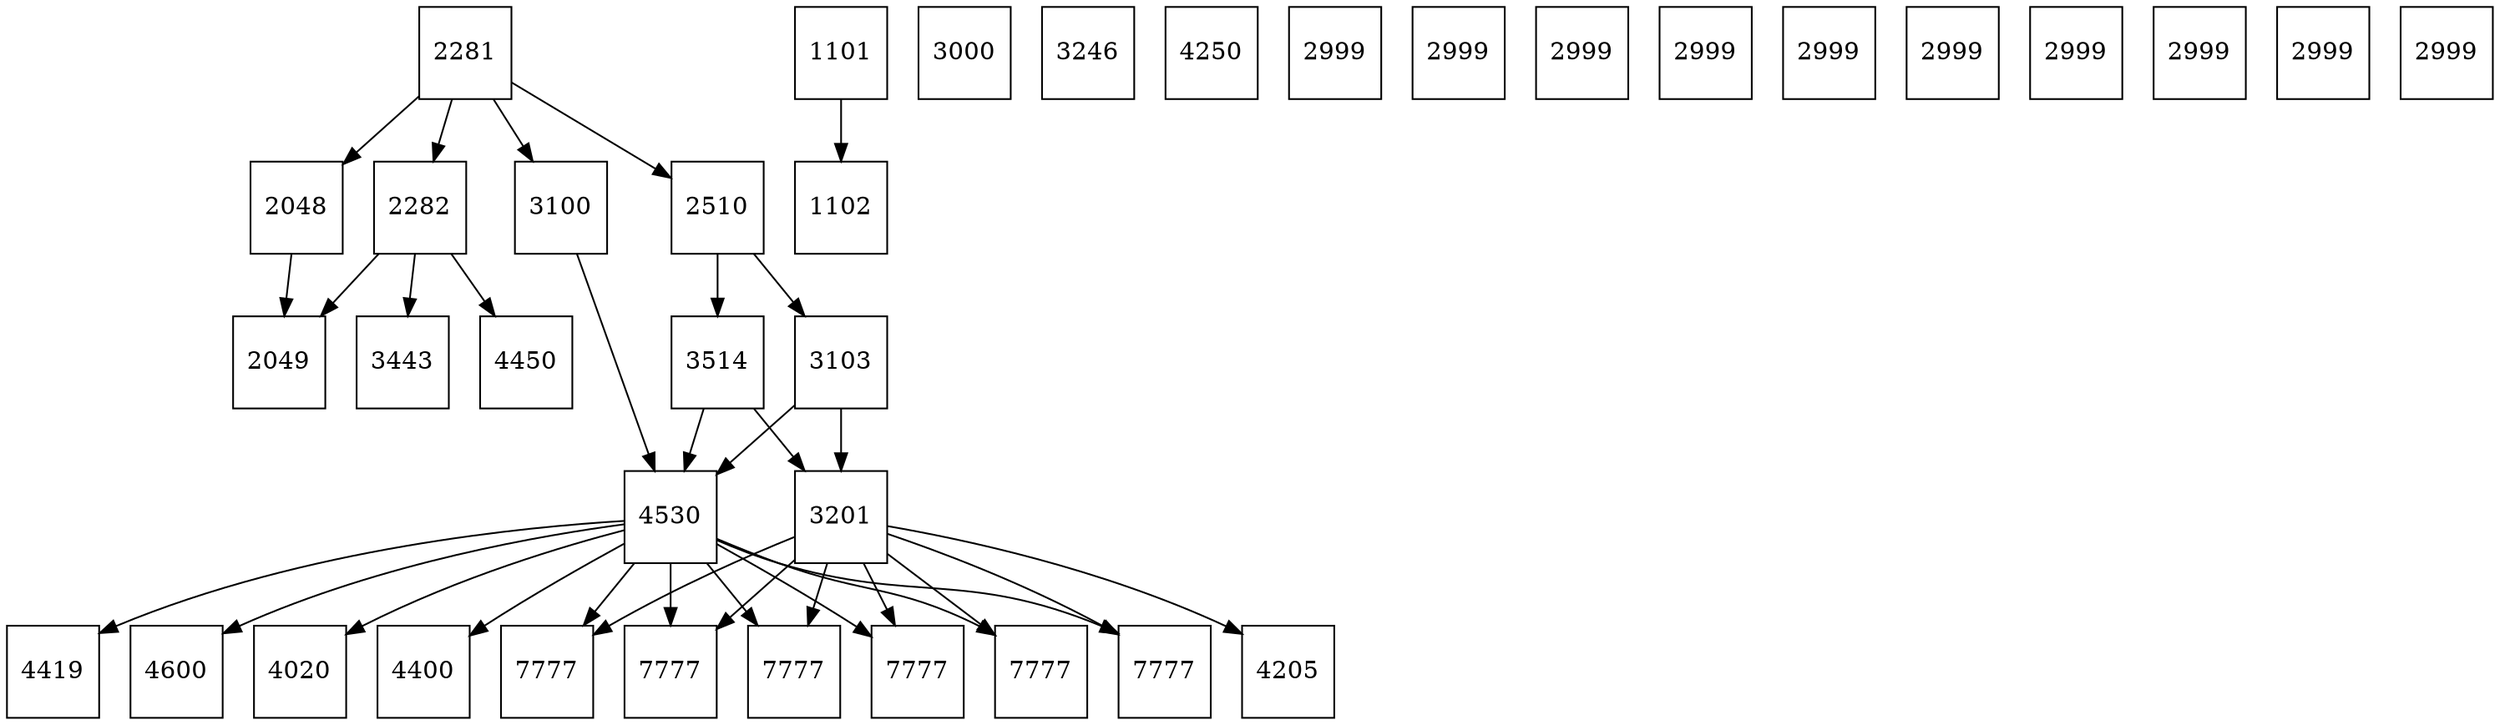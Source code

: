digraph G {
0[label="2281", shape="square"];
1[label="2282", shape="square"];
2[label="1101", shape="square"];
3[label="1102", shape="square"];
4[label="3000", shape="square"];
5[label="2048", shape="square"];
6[label="2510", shape="square"];
7[label="3100", shape="square"];
8[label="2049", shape="square"];
9[label="3514", shape="square"];
10[label="3103", shape="square"];
11[label="4530", shape="square"];
12[label="3201", shape="square"];
13[label="3443", shape="square"];
14[label="4450", shape="square"];
15[label="4205", shape="square"];
16[label="4400", shape="square"];
17[label="3246", shape="square"];
18[label="4419", shape="square"];
19[label="4600", shape="square"];
20[label="4020", shape="square"];
21[label="4250", shape="square"];
22[label="7777", shape="square"];
23[label="7777", shape="square"];
24[label="7777", shape="square"];
25[label="7777", shape="square"];
26[label="7777", shape="square"];
27[label="7777", shape="square"];
28[label="2999", shape="square"];
29[label="2999", shape="square"];
30[label="2999", shape="square"];
31[label="2999", shape="square"];
32[label="2999", shape="square"];
33[label="2999", shape="square"];
34[label="2999", shape="square"];
35[label="2999", shape="square"];
36[label="2999", shape="square"];
37[label="2999", shape="square"];
0->1 ;
2->3 ;
0->5 ;
0->6 ;
0->7 ;
5->8 ;
1->8 ;
1->13 ;
1->14 ;
6->10 ;
6->9 ;
7->11 ;
9->11 ;
9->12 ;
10->11 ;
10->12 ;
12->15 ;
11->16 ;
11->18 ;
11->19 ;
11->20 ;
11->22 ;
12->22 ;
11->23 ;
12->23 ;
11->24 ;
12->24 ;
11->25 ;
12->25 ;
11->26 ;
12->26 ;
11->27 ;
12->27 ;
}

